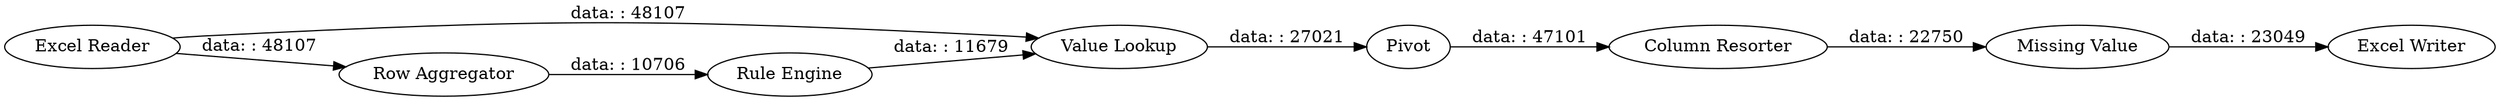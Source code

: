 digraph {
	"660690405943470441_47" [label="Missing Value"]
	"660690405943470441_46" [label="Excel Writer"]
	"660690405943470441_31" [label="Rule Engine"]
	"660690405943470441_44" [label="Column Resorter"]
	"660690405943470441_43" [label="Value Lookup"]
	"660690405943470441_4" [label="Row Aggregator"]
	"660690405943470441_41" [label=Pivot]
	"660690405943470441_3" [label="Excel Reader"]
	"660690405943470441_3" -> "660690405943470441_4" [label="data: : 48107"]
	"660690405943470441_31" -> "660690405943470441_43" [label="data: : 11679"]
	"660690405943470441_3" -> "660690405943470441_43" [label="data: : 48107"]
	"660690405943470441_4" -> "660690405943470441_31" [label="data: : 10706"]
	"660690405943470441_41" -> "660690405943470441_44" [label="data: : 47101"]
	"660690405943470441_43" -> "660690405943470441_41" [label="data: : 27021"]
	"660690405943470441_44" -> "660690405943470441_47" [label="data: : 22750"]
	"660690405943470441_47" -> "660690405943470441_46" [label="data: : 23049"]
	rankdir=LR
}
